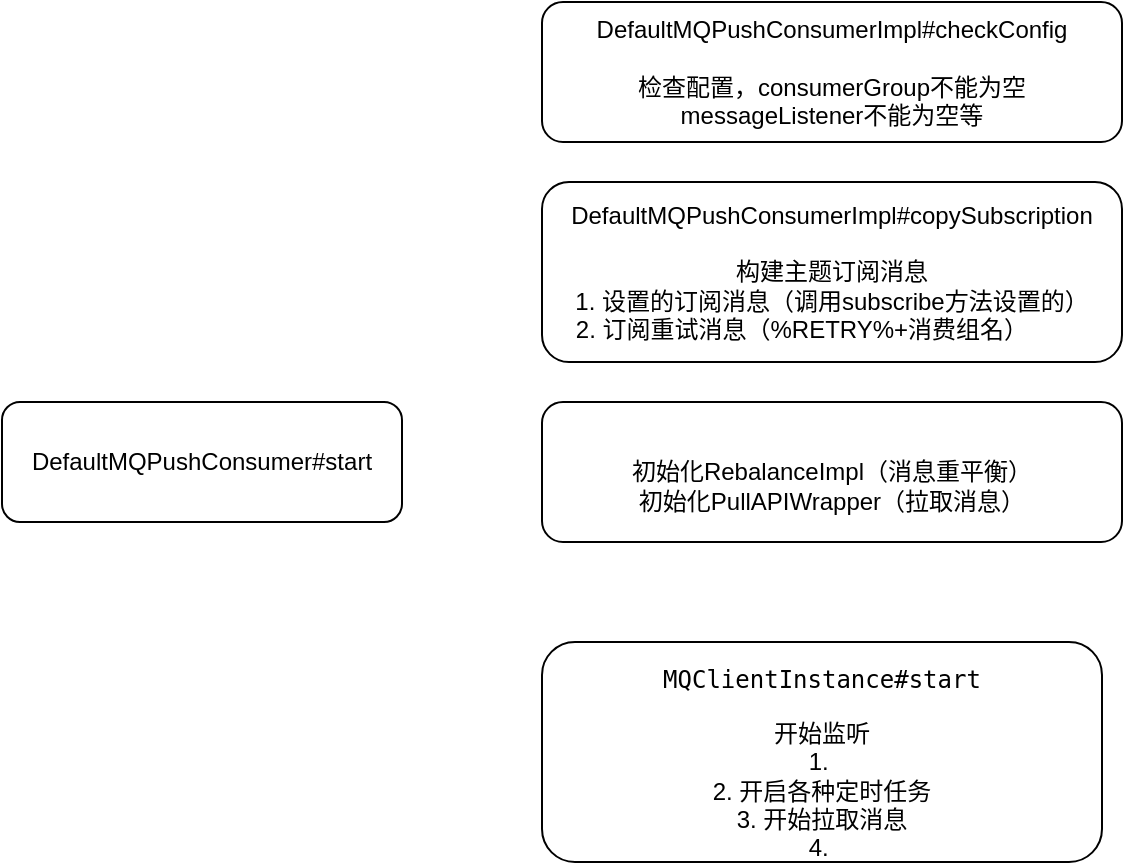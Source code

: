 <mxfile version="14.6.11" type="github">
  <diagram id="x_yBouvJ8vNpvIBVo2f2" name="Page-1">
    <mxGraphModel dx="946" dy="536" grid="1" gridSize="10" guides="1" tooltips="1" connect="1" arrows="1" fold="1" page="1" pageScale="1" pageWidth="827" pageHeight="1169" math="0" shadow="0">
      <root>
        <mxCell id="0" />
        <mxCell id="1" parent="0" />
        <mxCell id="1C4FP6_OPl20_pFZ42vm-1" value="DefaultMQPushConsumer#start" style="rounded=1;whiteSpace=wrap;html=1;" parent="1" vertex="1">
          <mxGeometry x="100" y="330" width="200" height="60" as="geometry" />
        </mxCell>
        <mxCell id="1C4FP6_OPl20_pFZ42vm-3" value="DefaultMQPushConsumerImpl#copySubscription&lt;br&gt;&lt;br&gt;构建主题订阅消息&lt;br&gt;1. 设置的订阅消息（调用subscribe方法设置的）&lt;br&gt;2. 订阅重试消息（%RETRY%+消费组名）&amp;nbsp; &amp;nbsp; &amp;nbsp; &amp;nbsp; &amp;nbsp;" style="rounded=1;whiteSpace=wrap;html=1;" parent="1" vertex="1">
          <mxGeometry x="370" y="220" width="290" height="90" as="geometry" />
        </mxCell>
        <mxCell id="1C4FP6_OPl20_pFZ42vm-4" value="&lt;br&gt;初始化RebalanceImpl（消息重平衡）&lt;br&gt;初始化PullAPIWrapper（拉取消息）" style="rounded=1;whiteSpace=wrap;html=1;" parent="1" vertex="1">
          <mxGeometry x="370" y="330" width="290" height="70" as="geometry" />
        </mxCell>
        <mxCell id="1C4FP6_OPl20_pFZ42vm-5" value="&lt;div&gt;DefaultMQPushConsumerImpl#checkConfig&lt;br&gt;&lt;/div&gt;&lt;div&gt;&lt;br&gt;&lt;/div&gt;&lt;div&gt;检查配置，consumerGroup不能为空&lt;/div&gt;&lt;div&gt;messageListener不能为空等&lt;/div&gt;" style="rounded=1;whiteSpace=wrap;html=1;" parent="1" vertex="1">
          <mxGeometry x="370" y="130" width="290" height="70" as="geometry" />
        </mxCell>
        <mxCell id="1C4FP6_OPl20_pFZ42vm-6" value="&lt;pre&gt;MQClientInstance#start&lt;/pre&gt;开始监听&lt;br&gt;1.&amp;nbsp;&lt;br&gt;2. 开启各种定时任务&lt;br&gt;3. 开始拉取消息&lt;br&gt;4.&amp;nbsp;" style="rounded=1;whiteSpace=wrap;html=1;" parent="1" vertex="1">
          <mxGeometry x="370" y="450" width="280" height="110" as="geometry" />
        </mxCell>
      </root>
    </mxGraphModel>
  </diagram>
</mxfile>
